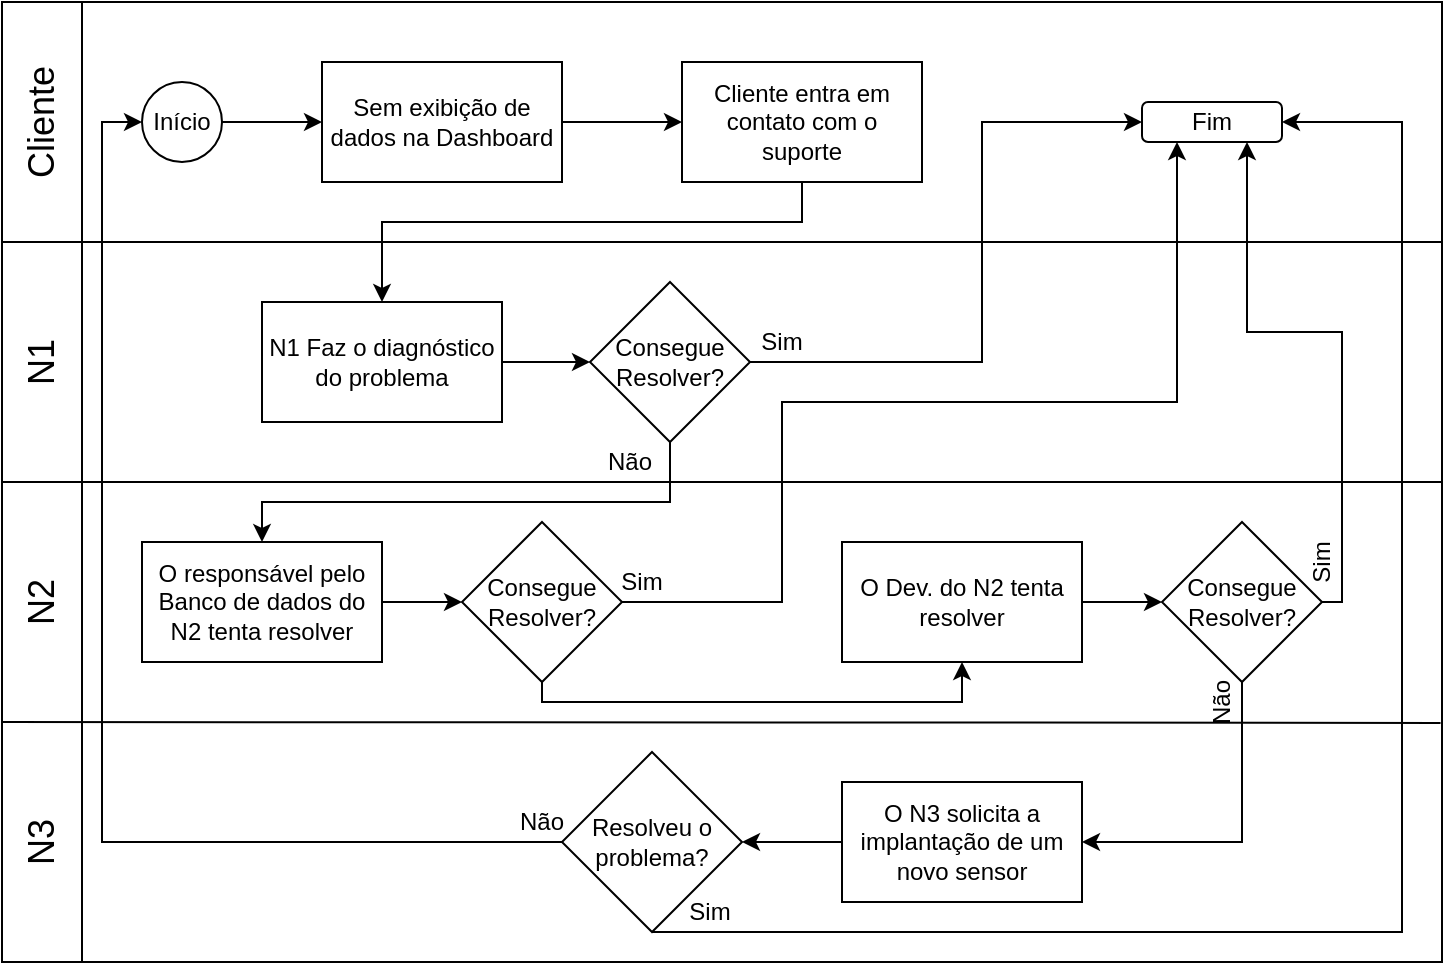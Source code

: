 <mxfile version="13.7.3" type="device"><diagram id="gPXOevYoeKH_8PvXp5al" name="Página-1"><mxGraphModel dx="790" dy="534" grid="1" gridSize="10" guides="1" tooltips="1" connect="1" arrows="1" fold="1" page="1" pageScale="1" pageWidth="827" pageHeight="1169" math="0" shadow="0"><root><mxCell id="0"/><mxCell id="1" parent="0"/><mxCell id="cMAepXg_GbZexUBO-21d-1" value="" style="shape=internalStorage;whiteSpace=wrap;html=1;backgroundOutline=1;dx=40;dy=120;" parent="1" vertex="1"><mxGeometry x="40" y="40" width="720" height="480" as="geometry"/></mxCell><mxCell id="cMAepXg_GbZexUBO-21d-2" value="" style="endArrow=none;html=1;exitX=1;exitY=0.5;exitDx=0;exitDy=0;entryX=0;entryY=0.5;entryDx=0;entryDy=0;" parent="1" source="cMAepXg_GbZexUBO-21d-1" target="cMAepXg_GbZexUBO-21d-1" edge="1"><mxGeometry width="50" height="50" relative="1" as="geometry"><mxPoint x="470" y="270" as="sourcePoint"/><mxPoint x="520" y="220" as="targetPoint"/></mxGeometry></mxCell><mxCell id="cMAepXg_GbZexUBO-21d-3" value="" style="endArrow=none;html=1;exitX=1;exitY=0.547;exitDx=0;exitDy=0;exitPerimeter=0;entryX=0.001;entryY=0.546;entryDx=0;entryDy=0;entryPerimeter=0;" parent="1" edge="1"><mxGeometry width="50" height="50" relative="1" as="geometry"><mxPoint x="759.28" y="400.44" as="sourcePoint"/><mxPoint x="40.0" y="400" as="targetPoint"/></mxGeometry></mxCell><mxCell id="cMAepXg_GbZexUBO-21d-5" value="Cliente" style="text;html=1;strokeColor=none;fillColor=none;align=center;verticalAlign=middle;whiteSpace=wrap;rounded=0;rotation=-90;fontSize=18;" parent="1" vertex="1"><mxGeometry x="30" y="90" width="60" height="20" as="geometry"/></mxCell><mxCell id="cMAepXg_GbZexUBO-21d-6" value="N1" style="text;html=1;strokeColor=none;fillColor=none;align=center;verticalAlign=middle;whiteSpace=wrap;rounded=0;rotation=-90;fontSize=18;" parent="1" vertex="1"><mxGeometry x="30" y="210" width="60" height="20" as="geometry"/></mxCell><mxCell id="cMAepXg_GbZexUBO-21d-7" value="N2" style="text;html=1;strokeColor=none;fillColor=none;align=center;verticalAlign=middle;whiteSpace=wrap;rounded=0;rotation=-90;fontSize=18;" parent="1" vertex="1"><mxGeometry x="30" y="330" width="60" height="20" as="geometry"/></mxCell><mxCell id="cMAepXg_GbZexUBO-21d-8" value="N3" style="text;html=1;strokeColor=none;fillColor=none;align=center;verticalAlign=middle;whiteSpace=wrap;rounded=0;rotation=-90;fontSize=18;" parent="1" vertex="1"><mxGeometry x="30" y="450" width="60" height="20" as="geometry"/></mxCell><mxCell id="cMAepXg_GbZexUBO-21d-11" value="" style="group" parent="1" vertex="1" connectable="0"><mxGeometry x="110" y="80" width="40" height="40" as="geometry"/></mxCell><mxCell id="cMAepXg_GbZexUBO-21d-9" value="" style="ellipse;whiteSpace=wrap;html=1;aspect=fixed;fontSize=18;" parent="cMAepXg_GbZexUBO-21d-11" vertex="1"><mxGeometry width="40" height="40" as="geometry"/></mxCell><mxCell id="cMAepXg_GbZexUBO-21d-10" value="Início" style="text;html=1;strokeColor=none;fillColor=none;align=center;verticalAlign=middle;whiteSpace=wrap;rounded=0;fontSize=12;" parent="cMAepXg_GbZexUBO-21d-11" vertex="1"><mxGeometry y="10" width="40" height="20" as="geometry"/></mxCell><mxCell id="cMAepXg_GbZexUBO-21d-16" style="edgeStyle=orthogonalEdgeStyle;rounded=0;orthogonalLoop=1;jettySize=auto;html=1;exitX=1;exitY=0.5;exitDx=0;exitDy=0;entryX=0;entryY=0.5;entryDx=0;entryDy=0;fontSize=12;" parent="1" source="cMAepXg_GbZexUBO-21d-12" target="cMAepXg_GbZexUBO-21d-15" edge="1"><mxGeometry relative="1" as="geometry"/></mxCell><mxCell id="cMAepXg_GbZexUBO-21d-12" value="Sem exibição de dados na Dashboard" style="rounded=0;whiteSpace=wrap;html=1;fontSize=12;" parent="1" vertex="1"><mxGeometry x="200" y="70" width="120" height="60" as="geometry"/></mxCell><mxCell id="cMAepXg_GbZexUBO-21d-14" value="" style="endArrow=classic;html=1;fontSize=12;exitX=1;exitY=0.5;exitDx=0;exitDy=0;entryX=0;entryY=0.5;entryDx=0;entryDy=0;" parent="1" source="cMAepXg_GbZexUBO-21d-10" target="cMAepXg_GbZexUBO-21d-12" edge="1"><mxGeometry width="50" height="50" relative="1" as="geometry"><mxPoint x="190" y="160" as="sourcePoint"/><mxPoint x="240" y="110" as="targetPoint"/></mxGeometry></mxCell><mxCell id="cMAepXg_GbZexUBO-21d-18" style="edgeStyle=orthogonalEdgeStyle;rounded=0;orthogonalLoop=1;jettySize=auto;html=1;exitX=0.5;exitY=1;exitDx=0;exitDy=0;entryX=0.5;entryY=0;entryDx=0;entryDy=0;fontSize=12;" parent="1" source="cMAepXg_GbZexUBO-21d-15" target="cMAepXg_GbZexUBO-21d-17" edge="1"><mxGeometry relative="1" as="geometry"><Array as="points"><mxPoint x="440" y="150"/><mxPoint x="230" y="150"/></Array></mxGeometry></mxCell><mxCell id="cMAepXg_GbZexUBO-21d-15" value="Cliente entra em contato com o suporte" style="rounded=0;whiteSpace=wrap;html=1;fontSize=12;" parent="1" vertex="1"><mxGeometry x="380" y="70" width="120" height="60" as="geometry"/></mxCell><mxCell id="cMAepXg_GbZexUBO-21d-20" style="edgeStyle=orthogonalEdgeStyle;rounded=0;orthogonalLoop=1;jettySize=auto;html=1;exitX=1;exitY=0.5;exitDx=0;exitDy=0;entryX=0;entryY=0.5;entryDx=0;entryDy=0;fontSize=12;" parent="1" source="cMAepXg_GbZexUBO-21d-17" target="cMAepXg_GbZexUBO-21d-19" edge="1"><mxGeometry relative="1" as="geometry"/></mxCell><mxCell id="cMAepXg_GbZexUBO-21d-17" value="N1 Faz o diagnóstico do problema" style="rounded=0;whiteSpace=wrap;html=1;fontSize=12;" parent="1" vertex="1"><mxGeometry x="170" y="190" width="120" height="60" as="geometry"/></mxCell><mxCell id="cMAepXg_GbZexUBO-21d-25" style="edgeStyle=orthogonalEdgeStyle;rounded=0;orthogonalLoop=1;jettySize=auto;html=1;exitX=1;exitY=0.5;exitDx=0;exitDy=0;fontSize=12;" parent="1" source="cMAepXg_GbZexUBO-21d-19" target="cMAepXg_GbZexUBO-21d-24" edge="1"><mxGeometry relative="1" as="geometry"><Array as="points"><mxPoint x="530" y="220"/><mxPoint x="530" y="100"/></Array></mxGeometry></mxCell><mxCell id="BXX1Du_aOQmHJD5nEz4a-2" style="edgeStyle=orthogonalEdgeStyle;rounded=0;orthogonalLoop=1;jettySize=auto;html=1;exitX=0.5;exitY=1;exitDx=0;exitDy=0;entryX=0.5;entryY=0;entryDx=0;entryDy=0;" edge="1" parent="1" source="cMAepXg_GbZexUBO-21d-19" target="BXX1Du_aOQmHJD5nEz4a-1"><mxGeometry relative="1" as="geometry"><Array as="points"><mxPoint x="374" y="290"/><mxPoint x="170" y="290"/></Array></mxGeometry></mxCell><mxCell id="cMAepXg_GbZexUBO-21d-19" value="Consegue Resolver?" style="rhombus;whiteSpace=wrap;html=1;fontSize=12;" parent="1" vertex="1"><mxGeometry x="334" y="180" width="80" height="80" as="geometry"/></mxCell><mxCell id="cMAepXg_GbZexUBO-21d-22" value="Sim" style="text;html=1;strokeColor=none;fillColor=none;align=center;verticalAlign=middle;whiteSpace=wrap;rounded=0;" parent="1" vertex="1"><mxGeometry x="410" y="200" width="40" height="20" as="geometry"/></mxCell><mxCell id="cMAepXg_GbZexUBO-21d-24" value="Fim" style="rounded=1;whiteSpace=wrap;html=1;fontSize=12;" parent="1" vertex="1"><mxGeometry x="610" y="90" width="70" height="20" as="geometry"/></mxCell><mxCell id="BXX1Du_aOQmHJD5nEz4a-5" style="edgeStyle=orthogonalEdgeStyle;rounded=0;orthogonalLoop=1;jettySize=auto;html=1;exitX=1;exitY=0.5;exitDx=0;exitDy=0;entryX=0;entryY=0.5;entryDx=0;entryDy=0;" edge="1" parent="1" source="BXX1Du_aOQmHJD5nEz4a-1" target="BXX1Du_aOQmHJD5nEz4a-4"><mxGeometry relative="1" as="geometry"/></mxCell><mxCell id="BXX1Du_aOQmHJD5nEz4a-1" value="O responsável pelo Banco de dados do N2 tenta resolver" style="rounded=0;whiteSpace=wrap;html=1;" vertex="1" parent="1"><mxGeometry x="110" y="310" width="120" height="60" as="geometry"/></mxCell><mxCell id="BXX1Du_aOQmHJD5nEz4a-3" value="Não" style="text;html=1;strokeColor=none;fillColor=none;align=center;verticalAlign=middle;whiteSpace=wrap;rounded=0;" vertex="1" parent="1"><mxGeometry x="334" y="260" width="40" height="20" as="geometry"/></mxCell><mxCell id="BXX1Du_aOQmHJD5nEz4a-6" style="edgeStyle=orthogonalEdgeStyle;rounded=0;orthogonalLoop=1;jettySize=auto;html=1;exitX=1;exitY=0.5;exitDx=0;exitDy=0;entryX=0.25;entryY=1;entryDx=0;entryDy=0;" edge="1" parent="1" source="BXX1Du_aOQmHJD5nEz4a-4" target="cMAepXg_GbZexUBO-21d-24"><mxGeometry relative="1" as="geometry"><Array as="points"><mxPoint x="430" y="340"/><mxPoint x="430" y="240"/><mxPoint x="628" y="240"/></Array></mxGeometry></mxCell><mxCell id="BXX1Du_aOQmHJD5nEz4a-10" style="edgeStyle=orthogonalEdgeStyle;rounded=0;orthogonalLoop=1;jettySize=auto;html=1;exitX=0.5;exitY=1;exitDx=0;exitDy=0;entryX=0.5;entryY=1;entryDx=0;entryDy=0;" edge="1" parent="1" source="BXX1Du_aOQmHJD5nEz4a-4" target="BXX1Du_aOQmHJD5nEz4a-8"><mxGeometry relative="1" as="geometry"><Array as="points"><mxPoint x="310" y="390"/><mxPoint x="520" y="390"/></Array></mxGeometry></mxCell><mxCell id="BXX1Du_aOQmHJD5nEz4a-4" value="Consegue Resolver?" style="rhombus;whiteSpace=wrap;html=1;" vertex="1" parent="1"><mxGeometry x="270" y="300" width="80" height="80" as="geometry"/></mxCell><mxCell id="BXX1Du_aOQmHJD5nEz4a-12" style="edgeStyle=orthogonalEdgeStyle;rounded=0;orthogonalLoop=1;jettySize=auto;html=1;exitX=1;exitY=0.5;exitDx=0;exitDy=0;entryX=0;entryY=0.5;entryDx=0;entryDy=0;" edge="1" parent="1" source="BXX1Du_aOQmHJD5nEz4a-8" target="BXX1Du_aOQmHJD5nEz4a-11"><mxGeometry relative="1" as="geometry"/></mxCell><mxCell id="BXX1Du_aOQmHJD5nEz4a-8" value="O Dev. do N2 tenta resolver" style="rounded=0;whiteSpace=wrap;html=1;" vertex="1" parent="1"><mxGeometry x="460" y="310" width="120" height="60" as="geometry"/></mxCell><mxCell id="BXX1Du_aOQmHJD5nEz4a-9" value="Sim" style="text;html=1;strokeColor=none;fillColor=none;align=center;verticalAlign=middle;whiteSpace=wrap;rounded=0;" vertex="1" parent="1"><mxGeometry x="340" y="320" width="40" height="20" as="geometry"/></mxCell><mxCell id="BXX1Du_aOQmHJD5nEz4a-14" style="edgeStyle=orthogonalEdgeStyle;rounded=0;orthogonalLoop=1;jettySize=auto;html=1;exitX=1;exitY=0.5;exitDx=0;exitDy=0;entryX=0.75;entryY=1;entryDx=0;entryDy=0;" edge="1" parent="1" source="BXX1Du_aOQmHJD5nEz4a-11" target="cMAepXg_GbZexUBO-21d-24"><mxGeometry relative="1" as="geometry"><Array as="points"><mxPoint x="710" y="340"/><mxPoint x="710" y="205"/><mxPoint x="663" y="205"/></Array></mxGeometry></mxCell><mxCell id="BXX1Du_aOQmHJD5nEz4a-17" style="edgeStyle=orthogonalEdgeStyle;rounded=0;orthogonalLoop=1;jettySize=auto;html=1;exitX=0.5;exitY=1;exitDx=0;exitDy=0;entryX=1;entryY=0.5;entryDx=0;entryDy=0;" edge="1" parent="1" source="BXX1Du_aOQmHJD5nEz4a-11" target="BXX1Du_aOQmHJD5nEz4a-16"><mxGeometry relative="1" as="geometry"/></mxCell><mxCell id="BXX1Du_aOQmHJD5nEz4a-11" value="Consegue Resolver?" style="rhombus;whiteSpace=wrap;html=1;" vertex="1" parent="1"><mxGeometry x="620" y="300" width="80" height="80" as="geometry"/></mxCell><mxCell id="BXX1Du_aOQmHJD5nEz4a-15" value="Sim" style="text;html=1;strokeColor=none;fillColor=none;align=center;verticalAlign=middle;whiteSpace=wrap;rounded=0;rotation=-90;" vertex="1" parent="1"><mxGeometry x="680" y="310" width="40" height="20" as="geometry"/></mxCell><mxCell id="BXX1Du_aOQmHJD5nEz4a-19" style="edgeStyle=orthogonalEdgeStyle;rounded=0;orthogonalLoop=1;jettySize=auto;html=1;exitX=0;exitY=0.5;exitDx=0;exitDy=0;entryX=1;entryY=0.5;entryDx=0;entryDy=0;" edge="1" parent="1" source="BXX1Du_aOQmHJD5nEz4a-16" target="BXX1Du_aOQmHJD5nEz4a-18"><mxGeometry relative="1" as="geometry"/></mxCell><mxCell id="BXX1Du_aOQmHJD5nEz4a-16" value="O N3 solicita a implantação de um novo sensor" style="rounded=0;whiteSpace=wrap;html=1;" vertex="1" parent="1"><mxGeometry x="460" y="430" width="120" height="60" as="geometry"/></mxCell><mxCell id="BXX1Du_aOQmHJD5nEz4a-20" style="edgeStyle=orthogonalEdgeStyle;rounded=0;orthogonalLoop=1;jettySize=auto;html=1;exitX=0;exitY=0.5;exitDx=0;exitDy=0;entryX=0;entryY=0.5;entryDx=0;entryDy=0;" edge="1" parent="1" source="BXX1Du_aOQmHJD5nEz4a-18" target="cMAepXg_GbZexUBO-21d-10"><mxGeometry relative="1" as="geometry"/></mxCell><mxCell id="BXX1Du_aOQmHJD5nEz4a-22" style="edgeStyle=orthogonalEdgeStyle;rounded=0;orthogonalLoop=1;jettySize=auto;html=1;exitX=0.5;exitY=1;exitDx=0;exitDy=0;entryX=1;entryY=0.5;entryDx=0;entryDy=0;" edge="1" parent="1" source="BXX1Du_aOQmHJD5nEz4a-18" target="cMAepXg_GbZexUBO-21d-24"><mxGeometry relative="1" as="geometry"><Array as="points"><mxPoint x="740" y="505"/><mxPoint x="740" y="100"/></Array></mxGeometry></mxCell><mxCell id="BXX1Du_aOQmHJD5nEz4a-18" value="Resolveu o problema?" style="rhombus;whiteSpace=wrap;html=1;" vertex="1" parent="1"><mxGeometry x="320" y="415" width="90" height="90" as="geometry"/></mxCell><mxCell id="BXX1Du_aOQmHJD5nEz4a-21" value="Não" style="text;html=1;strokeColor=none;fillColor=none;align=center;verticalAlign=middle;whiteSpace=wrap;rounded=0;" vertex="1" parent="1"><mxGeometry x="290" y="440" width="40" height="20" as="geometry"/></mxCell><mxCell id="BXX1Du_aOQmHJD5nEz4a-23" value="Sim" style="text;html=1;strokeColor=none;fillColor=none;align=center;verticalAlign=middle;whiteSpace=wrap;rounded=0;" vertex="1" parent="1"><mxGeometry x="374" y="485" width="40" height="20" as="geometry"/></mxCell><mxCell id="BXX1Du_aOQmHJD5nEz4a-24" value="Não" style="text;html=1;strokeColor=none;fillColor=none;align=center;verticalAlign=middle;whiteSpace=wrap;rounded=0;rotation=-90;" vertex="1" parent="1"><mxGeometry x="630" y="380" width="40" height="20" as="geometry"/></mxCell></root></mxGraphModel></diagram></mxfile>
